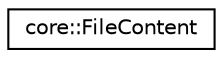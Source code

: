 digraph "Graphical Class Hierarchy"
{
 // LATEX_PDF_SIZE
  edge [fontname="Helvetica",fontsize="10",labelfontname="Helvetica",labelfontsize="10"];
  node [fontname="Helvetica",fontsize="10",shape=record];
  rankdir="LR";
  Node0 [label="core::FileContent",height=0.2,width=0.4,color="black", fillcolor="white", style="filled",URL="$d2/de7/structcore_1_1FileContent.html",tooltip=" "];
}
